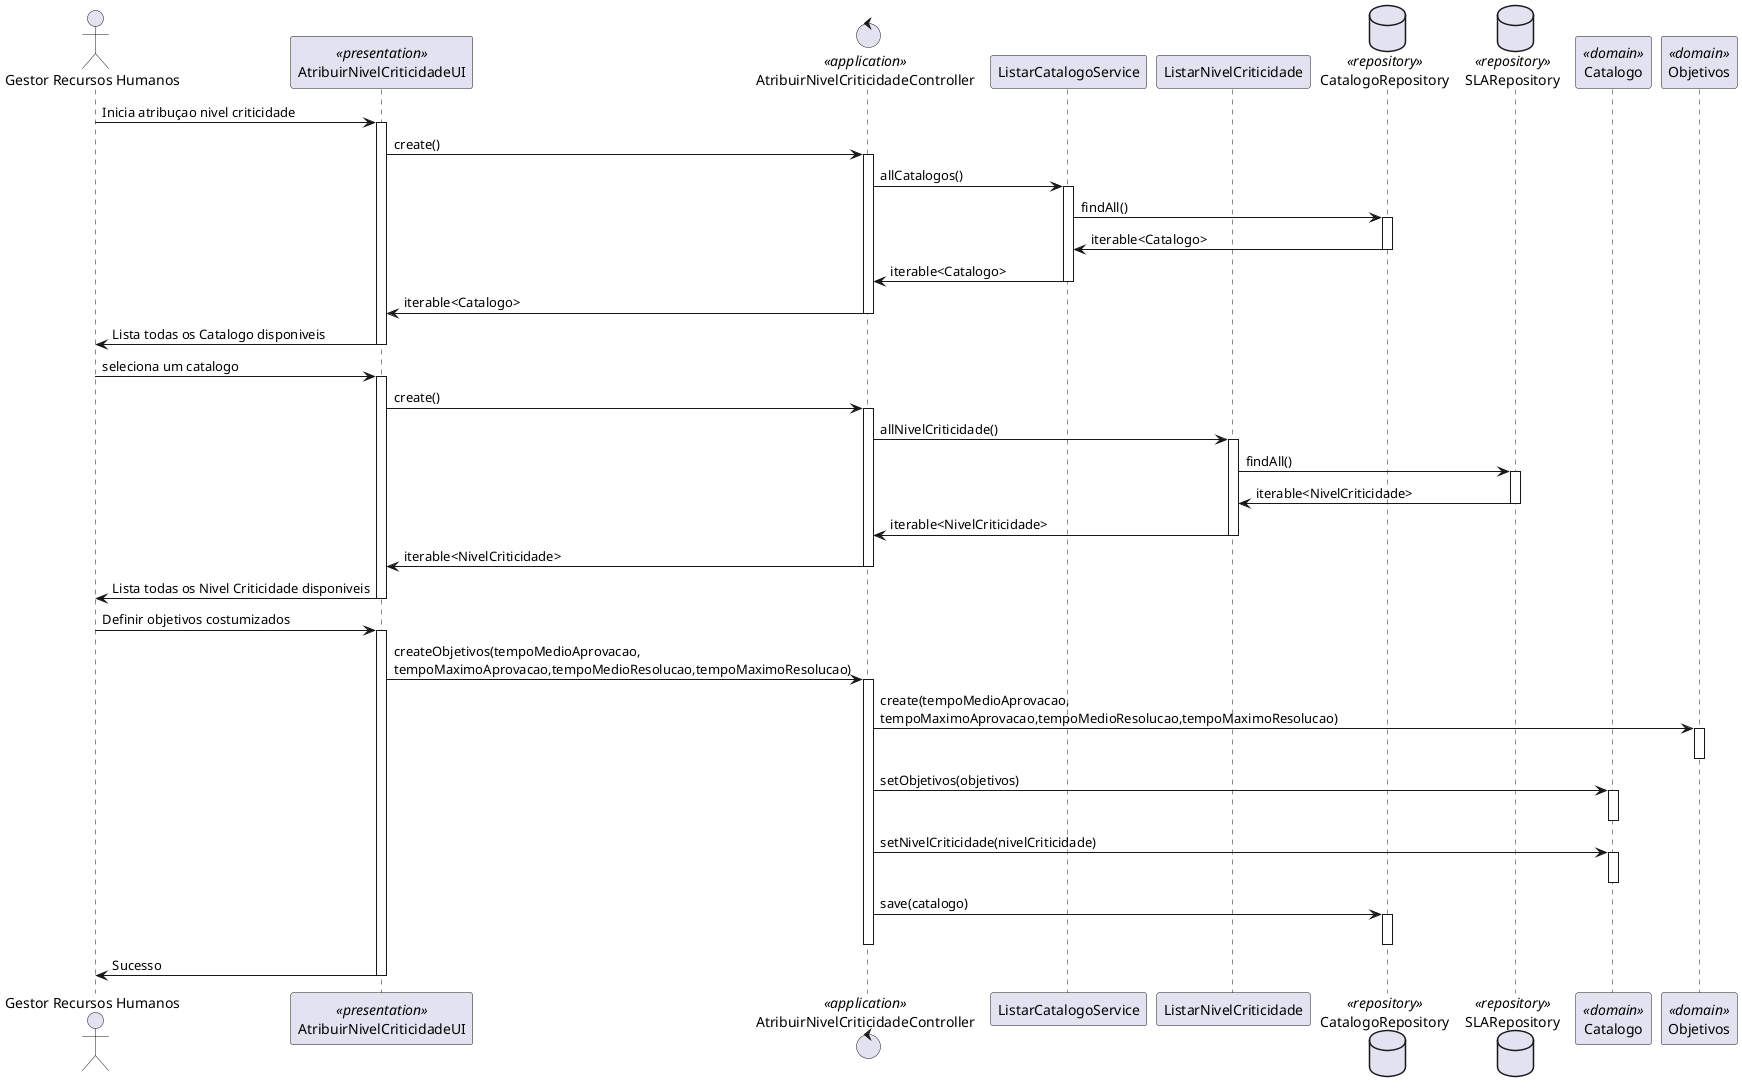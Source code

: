 @startuml

actor "Gestor Recursos Humanos" as GSH
participant AtribuirNivelCriticidadeUI as UI <<presentation>>
control AtribuirNivelCriticidadeController as Controller <<application>>
participant ListarCatalogoService as listServiceCatalogo
participant ListarNivelCriticidade as listServiceCriticidade
database CatalogoRepository as Repository <<repository>>
database SLARepository as SLARepository <<repository>>
participant Catalogo as DomainCatalogo <<domain>>
participant Objetivos as DomainObjetivos <<domain>>

GSH -> UI: Inicia atribuçao nivel criticidade
activate UI
UI -> Controller: create()
activate Controller
Controller -> listServiceCatalogo: allCatalogos()
activate listServiceCatalogo
listServiceCatalogo -> Repository: findAll()
activate Repository
Repository -> listServiceCatalogo: iterable<Catalogo>
deactivate Repository
listServiceCatalogo -> Controller: iterable<Catalogo>
deactivate listServiceCatalogo
Controller -> UI: iterable<Catalogo>
deactivate Controller
UI -> GSH: Lista todas os Catalogo disponiveis
deactivate UI

GSH -> UI: seleciona um catalogo
activate UI
UI -> Controller: create()
activate Controller
Controller -> listServiceCriticidade: allNivelCriticidade()
activate listServiceCriticidade
listServiceCriticidade -> SLARepository: findAll()
activate SLARepository
SLARepository -> listServiceCriticidade: iterable<NivelCriticidade>
deactivate SLARepository
listServiceCriticidade -> Controller: iterable<NivelCriticidade>
deactivate listServiceCriticidade
Controller -> UI: iterable<NivelCriticidade>
deactivate Controller
UI -> GSH: Lista todas os Nivel Criticidade disponiveis
deactivate UI


GSH -> UI: Definir objetivos costumizados
activate UI
UI -> Controller: createObjetivos(tempoMedioAprovacao,\ntempoMaximoAprovacao,tempoMedioResolucao,tempoMaximoResolucao)
activate Controller
Controller -> DomainObjetivos: create(tempoMedioAprovacao,\ntempoMaximoAprovacao,tempoMedioResolucao,tempoMaximoResolucao)
activate DomainObjetivos
deactivate DomainObjetivos
Controller -> DomainCatalogo: setObjetivos(objetivos)
activate DomainCatalogo
deactivate DomainCatalogo
Controller -> DomainCatalogo: setNivelCriticidade(nivelCriticidade)
activate DomainCatalogo
deactivate DomainCatalogo
Controller -> Repository: save(catalogo)
activate Repository
deactivate Repository
deactivate DomainObjetivos
deactivate Controller
UI-> GSH: Sucesso
deactivate UI

@enduml